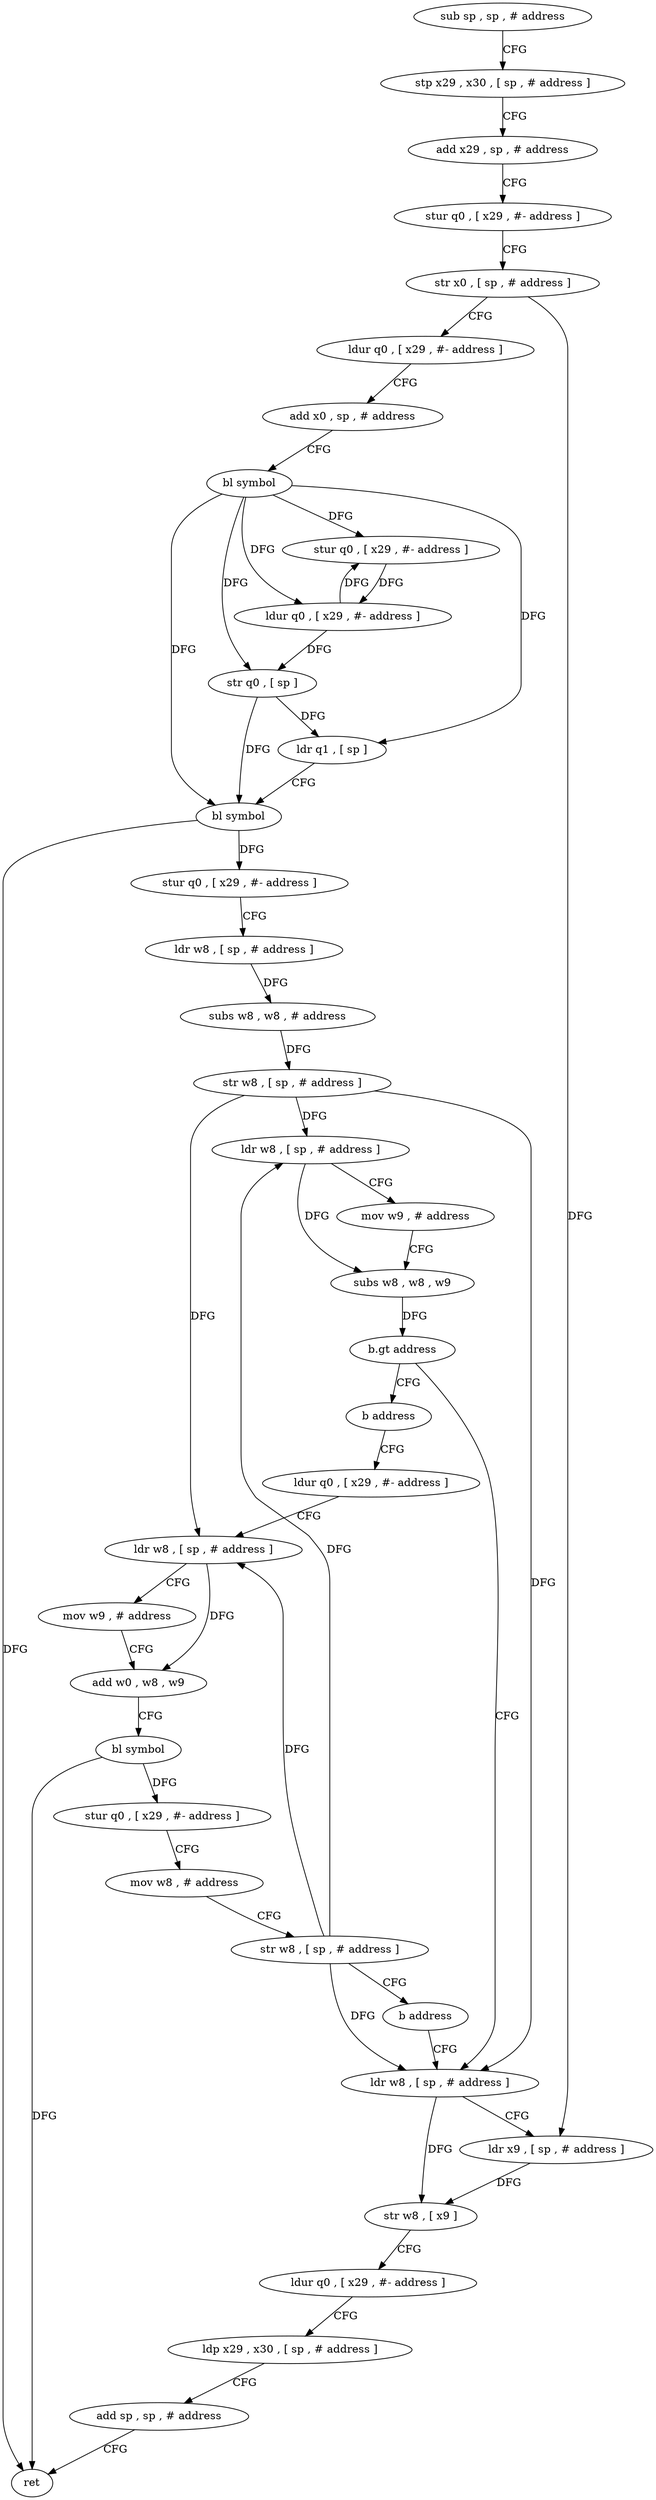 digraph "func" {
"346656" [label = "sub sp , sp , # address" ]
"346660" [label = "stp x29 , x30 , [ sp , # address ]" ]
"346664" [label = "add x29 , sp , # address" ]
"346668" [label = "stur q0 , [ x29 , #- address ]" ]
"346672" [label = "str x0 , [ sp , # address ]" ]
"346676" [label = "ldur q0 , [ x29 , #- address ]" ]
"346680" [label = "add x0 , sp , # address" ]
"346684" [label = "bl symbol" ]
"346688" [label = "stur q0 , [ x29 , #- address ]" ]
"346692" [label = "ldur q0 , [ x29 , #- address ]" ]
"346696" [label = "str q0 , [ sp ]" ]
"346700" [label = "ldr q1 , [ sp ]" ]
"346704" [label = "bl symbol" ]
"346708" [label = "stur q0 , [ x29 , #- address ]" ]
"346712" [label = "ldr w8 , [ sp , # address ]" ]
"346716" [label = "subs w8 , w8 , # address" ]
"346720" [label = "str w8 , [ sp , # address ]" ]
"346724" [label = "ldr w8 , [ sp , # address ]" ]
"346728" [label = "mov w9 , # address" ]
"346732" [label = "subs w8 , w8 , w9" ]
"346736" [label = "b.gt address" ]
"346780" [label = "ldr w8 , [ sp , # address ]" ]
"346740" [label = "b address" ]
"346784" [label = "ldr x9 , [ sp , # address ]" ]
"346788" [label = "str w8 , [ x9 ]" ]
"346792" [label = "ldur q0 , [ x29 , #- address ]" ]
"346796" [label = "ldp x29 , x30 , [ sp , # address ]" ]
"346800" [label = "add sp , sp , # address" ]
"346804" [label = "ret" ]
"346744" [label = "ldur q0 , [ x29 , #- address ]" ]
"346748" [label = "ldr w8 , [ sp , # address ]" ]
"346752" [label = "mov w9 , # address" ]
"346756" [label = "add w0 , w8 , w9" ]
"346760" [label = "bl symbol" ]
"346764" [label = "stur q0 , [ x29 , #- address ]" ]
"346768" [label = "mov w8 , # address" ]
"346772" [label = "str w8 , [ sp , # address ]" ]
"346776" [label = "b address" ]
"346656" -> "346660" [ label = "CFG" ]
"346660" -> "346664" [ label = "CFG" ]
"346664" -> "346668" [ label = "CFG" ]
"346668" -> "346672" [ label = "CFG" ]
"346672" -> "346676" [ label = "CFG" ]
"346672" -> "346784" [ label = "DFG" ]
"346676" -> "346680" [ label = "CFG" ]
"346680" -> "346684" [ label = "CFG" ]
"346684" -> "346688" [ label = "DFG" ]
"346684" -> "346692" [ label = "DFG" ]
"346684" -> "346696" [ label = "DFG" ]
"346684" -> "346704" [ label = "DFG" ]
"346684" -> "346700" [ label = "DFG" ]
"346688" -> "346692" [ label = "DFG" ]
"346692" -> "346696" [ label = "DFG" ]
"346692" -> "346688" [ label = "DFG" ]
"346696" -> "346700" [ label = "DFG" ]
"346696" -> "346704" [ label = "DFG" ]
"346700" -> "346704" [ label = "CFG" ]
"346704" -> "346708" [ label = "DFG" ]
"346704" -> "346804" [ label = "DFG" ]
"346708" -> "346712" [ label = "CFG" ]
"346712" -> "346716" [ label = "DFG" ]
"346716" -> "346720" [ label = "DFG" ]
"346720" -> "346724" [ label = "DFG" ]
"346720" -> "346780" [ label = "DFG" ]
"346720" -> "346748" [ label = "DFG" ]
"346724" -> "346728" [ label = "CFG" ]
"346724" -> "346732" [ label = "DFG" ]
"346728" -> "346732" [ label = "CFG" ]
"346732" -> "346736" [ label = "DFG" ]
"346736" -> "346780" [ label = "CFG" ]
"346736" -> "346740" [ label = "CFG" ]
"346780" -> "346784" [ label = "CFG" ]
"346780" -> "346788" [ label = "DFG" ]
"346740" -> "346744" [ label = "CFG" ]
"346784" -> "346788" [ label = "DFG" ]
"346788" -> "346792" [ label = "CFG" ]
"346792" -> "346796" [ label = "CFG" ]
"346796" -> "346800" [ label = "CFG" ]
"346800" -> "346804" [ label = "CFG" ]
"346744" -> "346748" [ label = "CFG" ]
"346748" -> "346752" [ label = "CFG" ]
"346748" -> "346756" [ label = "DFG" ]
"346752" -> "346756" [ label = "CFG" ]
"346756" -> "346760" [ label = "CFG" ]
"346760" -> "346764" [ label = "DFG" ]
"346760" -> "346804" [ label = "DFG" ]
"346764" -> "346768" [ label = "CFG" ]
"346768" -> "346772" [ label = "CFG" ]
"346772" -> "346776" [ label = "CFG" ]
"346772" -> "346724" [ label = "DFG" ]
"346772" -> "346780" [ label = "DFG" ]
"346772" -> "346748" [ label = "DFG" ]
"346776" -> "346780" [ label = "CFG" ]
}
